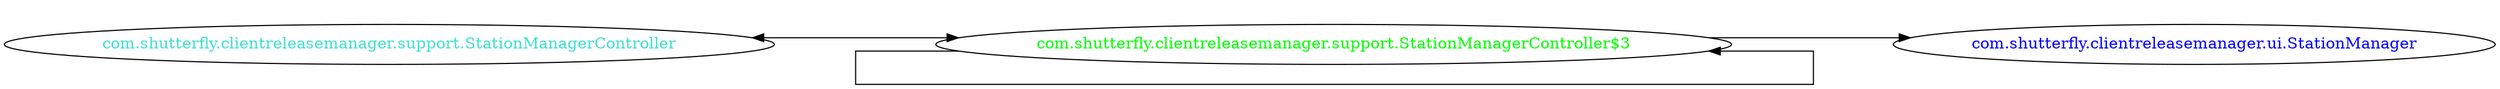 digraph dependencyGraph {
 concentrate=true;
 ranksep="2.0";
 rankdir="LR"; 
 splines="ortho";
"com.shutterfly.clientreleasemanager.support.StationManagerController$3" [fontcolor="red"];
"com.shutterfly.clientreleasemanager.ui.StationManager" [ fontcolor="blue" ];
"com.shutterfly.clientreleasemanager.support.StationManagerController$3"->"com.shutterfly.clientreleasemanager.ui.StationManager";
"com.shutterfly.clientreleasemanager.support.StationManagerController$3" [ fontcolor="green" ];
"com.shutterfly.clientreleasemanager.support.StationManagerController$3"->"com.shutterfly.clientreleasemanager.support.StationManagerController$3";
"com.shutterfly.clientreleasemanager.support.StationManagerController" [ fontcolor="turquoise" ];
"com.shutterfly.clientreleasemanager.support.StationManagerController"->"com.shutterfly.clientreleasemanager.support.StationManagerController$3" [dir=both];
}